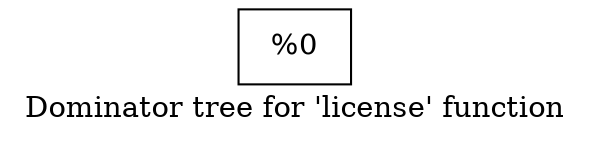 digraph "Dominator tree for 'license' function" {
	label="Dominator tree for 'license' function";

	Node0x1ee6d20 [shape=record,label="{%0}"];
}
